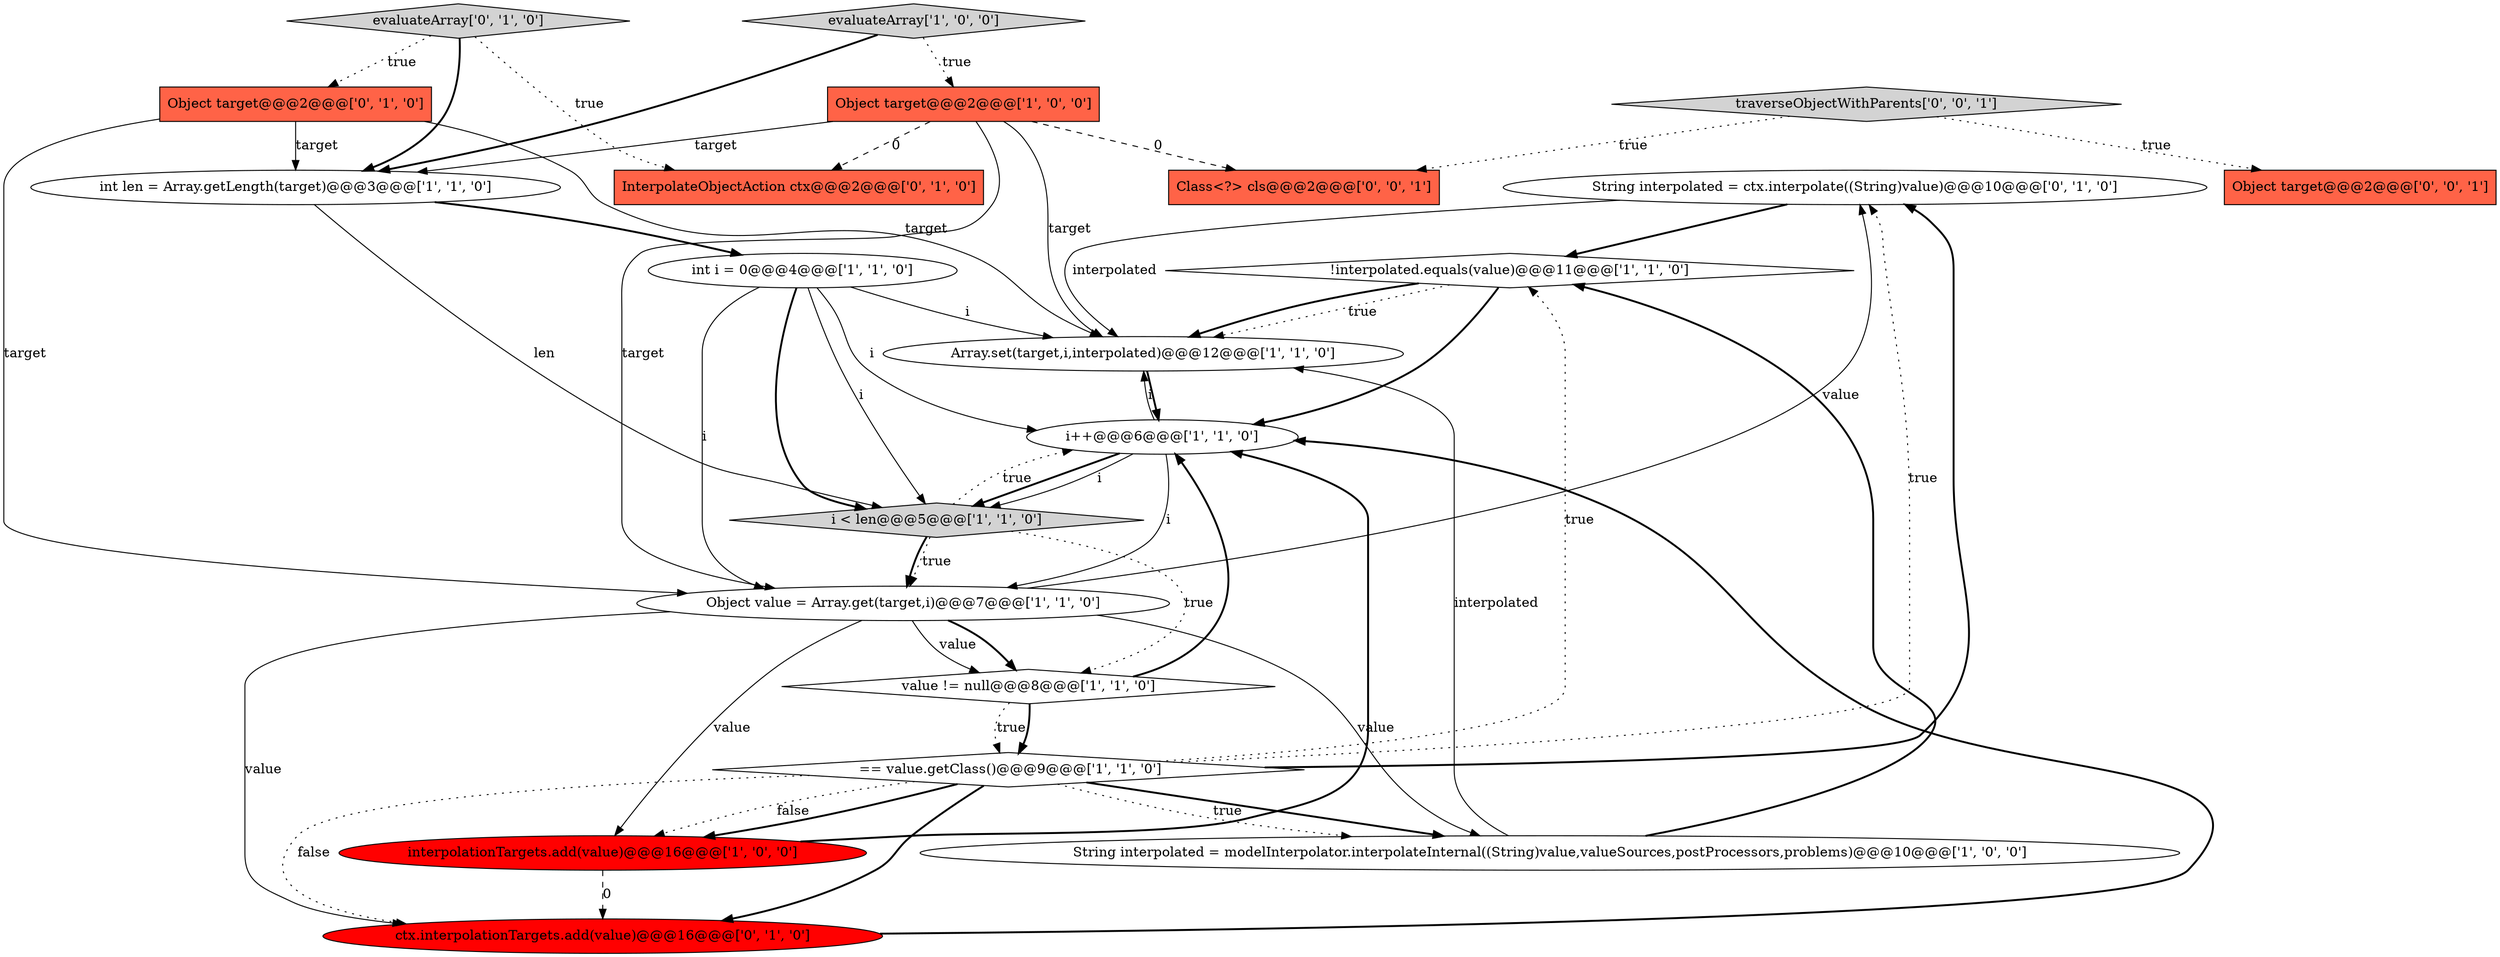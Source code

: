 digraph {
15 [style = filled, label = "String interpolated = ctx.interpolate((String)value)@@@10@@@['0', '1', '0']", fillcolor = white, shape = ellipse image = "AAA0AAABBB2BBB"];
12 [style = filled, label = "Object target@@@2@@@['1', '0', '0']", fillcolor = tomato, shape = box image = "AAA1AAABBB1BBB"];
19 [style = filled, label = "Class<?> cls@@@2@@@['0', '0', '1']", fillcolor = tomato, shape = box image = "AAA0AAABBB3BBB"];
20 [style = filled, label = "traverseObjectWithParents['0', '0', '1']", fillcolor = lightgray, shape = diamond image = "AAA0AAABBB3BBB"];
11 [style = filled, label = "!interpolated.equals(value)@@@11@@@['1', '1', '0']", fillcolor = white, shape = diamond image = "AAA0AAABBB1BBB"];
5 [style = filled, label = "value != null@@@8@@@['1', '1', '0']", fillcolor = white, shape = diamond image = "AAA0AAABBB1BBB"];
3 [style = filled, label = "i < len@@@5@@@['1', '1', '0']", fillcolor = lightgray, shape = diamond image = "AAA0AAABBB1BBB"];
14 [style = filled, label = "evaluateArray['0', '1', '0']", fillcolor = lightgray, shape = diamond image = "AAA0AAABBB2BBB"];
18 [style = filled, label = "Object target@@@2@@@['0', '0', '1']", fillcolor = tomato, shape = box image = "AAA0AAABBB3BBB"];
16 [style = filled, label = "Object target@@@2@@@['0', '1', '0']", fillcolor = tomato, shape = box image = "AAA0AAABBB2BBB"];
9 [style = filled, label = "int len = Array.getLength(target)@@@3@@@['1', '1', '0']", fillcolor = white, shape = ellipse image = "AAA0AAABBB1BBB"];
10 [style = filled, label = "Array.set(target,i,interpolated)@@@12@@@['1', '1', '0']", fillcolor = white, shape = ellipse image = "AAA0AAABBB1BBB"];
8 [style = filled, label = "String interpolated = modelInterpolator.interpolateInternal((String)value,valueSources,postProcessors,problems)@@@10@@@['1', '0', '0']", fillcolor = white, shape = ellipse image = "AAA0AAABBB1BBB"];
13 [style = filled, label = "ctx.interpolationTargets.add(value)@@@16@@@['0', '1', '0']", fillcolor = red, shape = ellipse image = "AAA1AAABBB2BBB"];
6 [style = filled, label = "Object value = Array.get(target,i)@@@7@@@['1', '1', '0']", fillcolor = white, shape = ellipse image = "AAA0AAABBB1BBB"];
17 [style = filled, label = "InterpolateObjectAction ctx@@@2@@@['0', '1', '0']", fillcolor = tomato, shape = box image = "AAA1AAABBB2BBB"];
7 [style = filled, label = "evaluateArray['1', '0', '0']", fillcolor = lightgray, shape = diamond image = "AAA0AAABBB1BBB"];
0 [style = filled, label = "i++@@@6@@@['1', '1', '0']", fillcolor = white, shape = ellipse image = "AAA0AAABBB1BBB"];
4 [style = filled, label = "int i = 0@@@4@@@['1', '1', '0']", fillcolor = white, shape = ellipse image = "AAA0AAABBB1BBB"];
2 [style = filled, label = "interpolationTargets.add(value)@@@16@@@['1', '0', '0']", fillcolor = red, shape = ellipse image = "AAA1AAABBB1BBB"];
1 [style = filled, label = " == value.getClass()@@@9@@@['1', '1', '0']", fillcolor = white, shape = diamond image = "AAA0AAABBB1BBB"];
0->3 [style = bold, label=""];
4->3 [style = bold, label=""];
6->2 [style = solid, label="value"];
6->8 [style = solid, label="value"];
1->8 [style = bold, label=""];
6->13 [style = solid, label="value"];
11->10 [style = dotted, label="true"];
6->15 [style = solid, label="value"];
1->15 [style = bold, label=""];
9->4 [style = bold, label=""];
5->1 [style = dotted, label="true"];
1->11 [style = dotted, label="true"];
12->17 [style = dashed, label="0"];
3->6 [style = bold, label=""];
4->3 [style = solid, label="i"];
3->6 [style = dotted, label="true"];
9->3 [style = solid, label="len"];
1->13 [style = bold, label=""];
15->10 [style = solid, label="interpolated"];
7->12 [style = dotted, label="true"];
1->2 [style = dotted, label="false"];
4->6 [style = solid, label="i"];
8->10 [style = solid, label="interpolated"];
0->10 [style = solid, label="i"];
7->9 [style = bold, label=""];
14->16 [style = dotted, label="true"];
5->1 [style = bold, label=""];
6->5 [style = bold, label=""];
14->17 [style = dotted, label="true"];
11->0 [style = bold, label=""];
2->0 [style = bold, label=""];
3->5 [style = dotted, label="true"];
15->11 [style = bold, label=""];
12->19 [style = dashed, label="0"];
5->0 [style = bold, label=""];
12->9 [style = solid, label="target"];
11->10 [style = bold, label=""];
2->13 [style = dashed, label="0"];
16->6 [style = solid, label="target"];
1->15 [style = dotted, label="true"];
10->0 [style = bold, label=""];
6->5 [style = solid, label="value"];
0->3 [style = solid, label="i"];
4->10 [style = solid, label="i"];
3->0 [style = dotted, label="true"];
1->8 [style = dotted, label="true"];
20->18 [style = dotted, label="true"];
4->0 [style = solid, label="i"];
14->9 [style = bold, label=""];
1->2 [style = bold, label=""];
20->19 [style = dotted, label="true"];
8->11 [style = bold, label=""];
1->13 [style = dotted, label="false"];
0->6 [style = solid, label="i"];
16->9 [style = solid, label="target"];
12->6 [style = solid, label="target"];
16->10 [style = solid, label="target"];
13->0 [style = bold, label=""];
12->10 [style = solid, label="target"];
}
